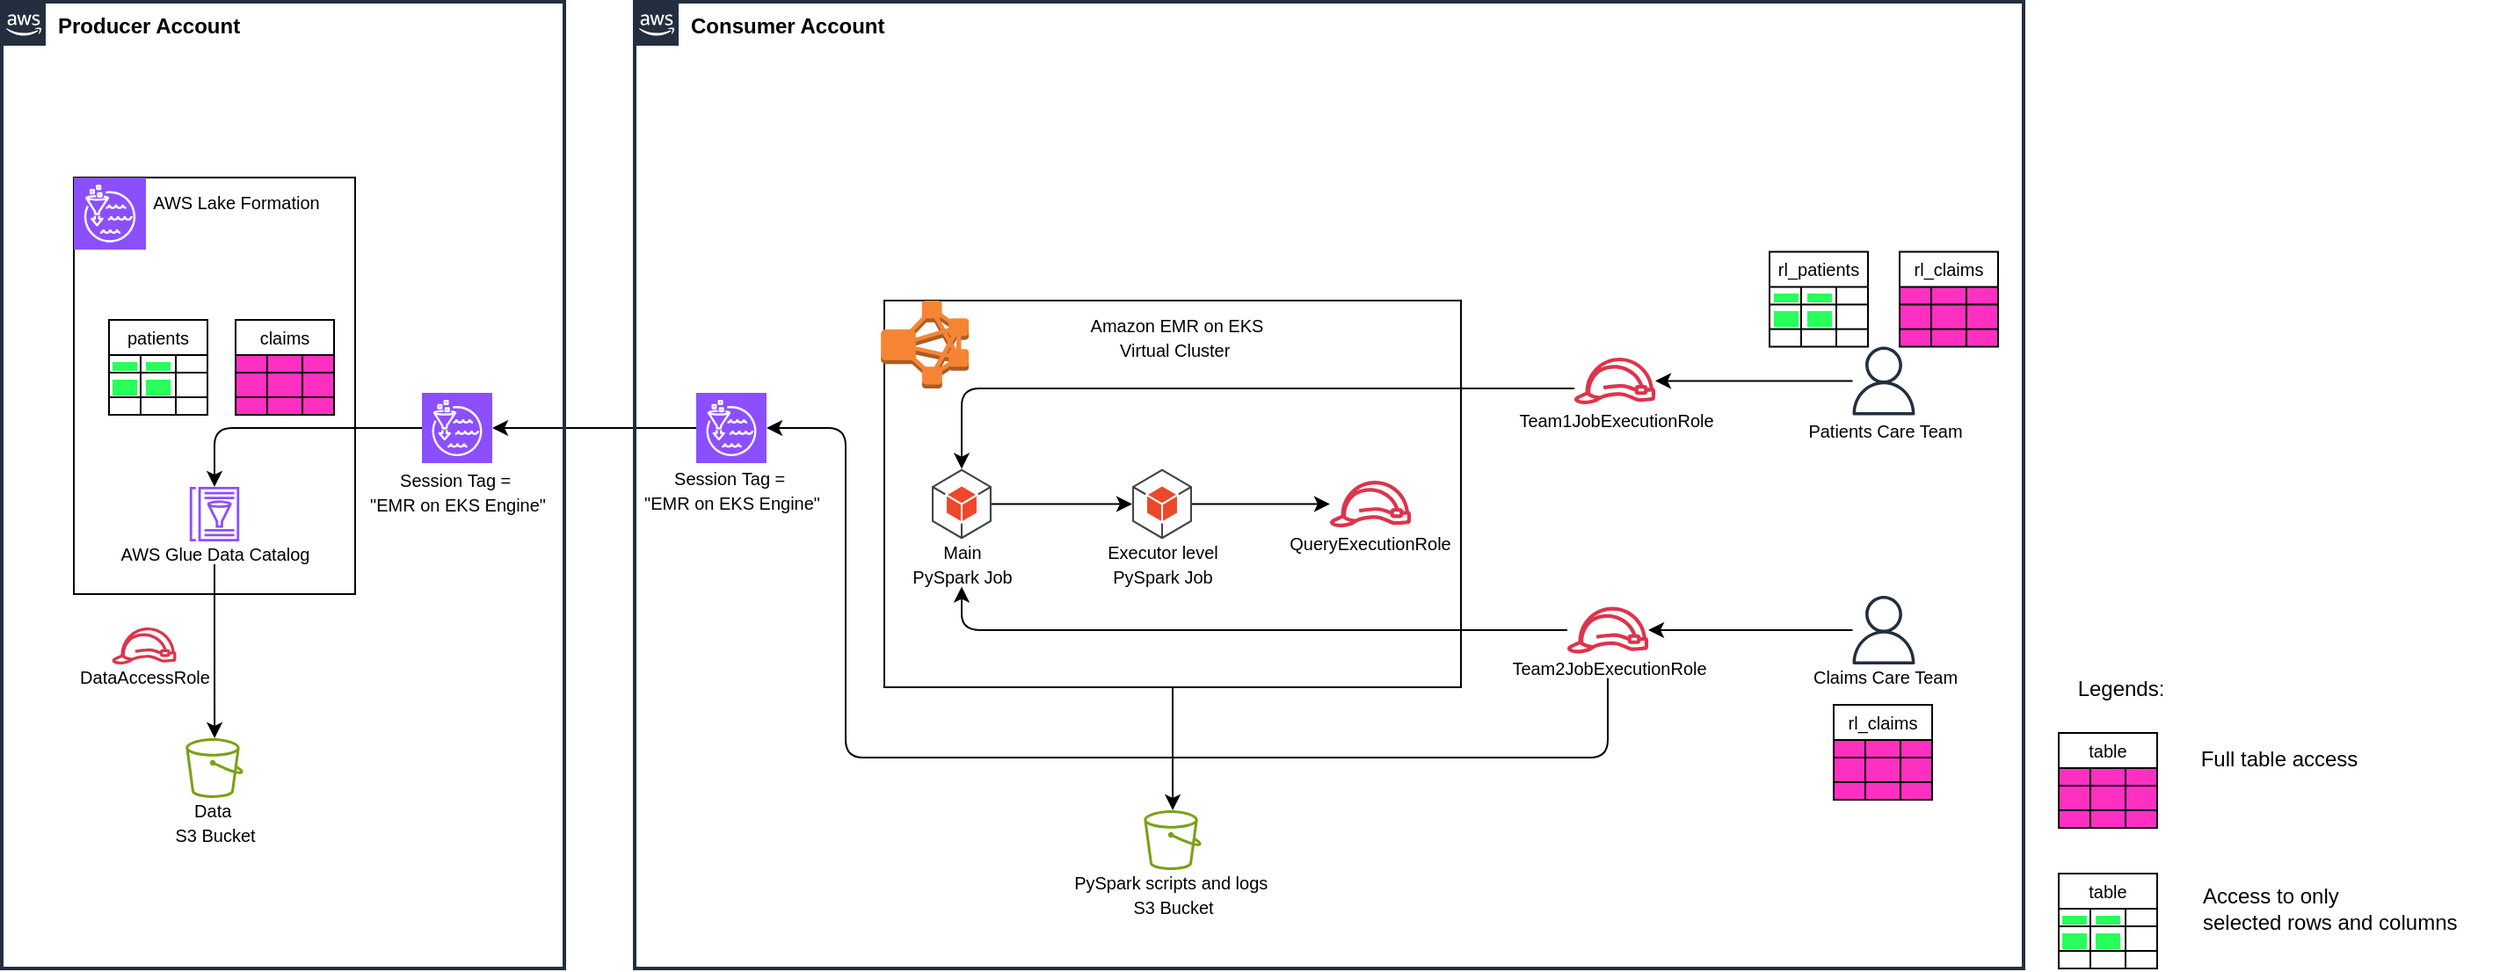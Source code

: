 <mxfile version="26.0.9">
  <diagram name="architecture_v2" id="k9v7bPzcSv98gRmE8BC2">
    <mxGraphModel dx="891" dy="643" grid="1" gridSize="10" guides="1" tooltips="1" connect="1" arrows="1" fold="1" page="1" pageScale="1" pageWidth="850" pageHeight="1100" math="0" shadow="0">
      <root>
        <mxCell id="i6Ejg1zt2rhZ_gEHsdP_-0" />
        <mxCell id="i6Ejg1zt2rhZ_gEHsdP_-1" parent="i6Ejg1zt2rhZ_gEHsdP_-0" />
        <mxCell id="i6Ejg1zt2rhZ_gEHsdP_-2" value="" style="edgeStyle=orthogonalEdgeStyle;rounded=0;orthogonalLoop=1;jettySize=auto;html=1;entryX=1;entryY=0.5;entryDx=0;entryDy=0;entryPerimeter=0;" parent="i6Ejg1zt2rhZ_gEHsdP_-1" source="i6Ejg1zt2rhZ_gEHsdP_-47" target="i6Ejg1zt2rhZ_gEHsdP_-37" edge="1">
          <mxGeometry relative="1" as="geometry">
            <mxPoint x="325" y="234.5" as="targetPoint" />
          </mxGeometry>
        </mxCell>
        <mxCell id="i6Ejg1zt2rhZ_gEHsdP_-3" value="&lt;font style=&quot;color: rgb(0, 0, 0);&quot;&gt;&lt;b&gt;Producer Account&lt;/b&gt;&lt;/font&gt;" style="points=[[0,0],[0.25,0],[0.5,0],[0.75,0],[1,0],[1,0.25],[1,0.5],[1,0.75],[1,1],[0.75,1],[0.5,1],[0.25,1],[0,1],[0,0.75],[0,0.5],[0,0.25]];outlineConnect=0;gradientColor=none;html=1;whiteSpace=wrap;fontSize=12;fontStyle=0;container=1;pointerEvents=0;collapsible=0;recursiveResize=0;shape=mxgraph.aws4.group;grIcon=mxgraph.aws4.group_aws_cloud_alt;strokeColor=#232F3E;fillColor=none;verticalAlign=top;align=left;spacingLeft=30;fontColor=#232F3E;dashed=0;strokeWidth=2;" parent="i6Ejg1zt2rhZ_gEHsdP_-1" vertex="1">
          <mxGeometry x="10" y="10" width="320" height="550" as="geometry" />
        </mxCell>
        <mxCell id="i6Ejg1zt2rhZ_gEHsdP_-4" value="&lt;font style=&quot;font-size: 10px; color: rgb(0, 0, 0);&quot;&gt;&amp;nbsp; &amp;nbsp; &amp;nbsp; &amp;nbsp; &amp;nbsp;AWS Lake Formation&lt;/font&gt;" style="rounded=0;whiteSpace=wrap;html=1;verticalAlign=top;align=center;" parent="i6Ejg1zt2rhZ_gEHsdP_-3" vertex="1">
          <mxGeometry x="41" y="100" width="160" height="237" as="geometry" />
        </mxCell>
        <mxCell id="i6Ejg1zt2rhZ_gEHsdP_-5" value="&lt;font style=&quot;color: rgb(0, 0, 0); font-size: 10px;&quot;&gt;DataAccessRole&lt;/font&gt;" style="sketch=0;outlineConnect=0;fontColor=#232F3E;gradientColor=none;fillColor=#DD344C;strokeColor=none;dashed=0;verticalLabelPosition=bottom;verticalAlign=top;align=center;html=1;fontSize=12;fontStyle=0;aspect=fixed;pointerEvents=1;shape=mxgraph.aws4.role;spacing=-5;" parent="i6Ejg1zt2rhZ_gEHsdP_-3" vertex="1">
          <mxGeometry x="62.38" y="356" width="37.23" height="21" as="geometry" />
        </mxCell>
        <mxCell id="i6Ejg1zt2rhZ_gEHsdP_-6" value="&lt;font style=&quot;font-size: 10px; color: rgb(0, 0, 0);&quot;&gt;Data&amp;nbsp;&lt;/font&gt;&lt;div&gt;&lt;font style=&quot;font-size: 10px; color: rgb(0, 0, 0);&quot;&gt;S3 Bucket&lt;/font&gt;&lt;/div&gt;" style="sketch=0;outlineConnect=0;fontColor=#232F3E;gradientColor=none;fillColor=#7AA116;strokeColor=none;dashed=0;verticalLabelPosition=bottom;verticalAlign=top;align=center;html=1;fontSize=12;fontStyle=0;aspect=fixed;pointerEvents=1;shape=mxgraph.aws4.bucket;spacing=-5;" parent="i6Ejg1zt2rhZ_gEHsdP_-3" vertex="1">
          <mxGeometry x="104.65" y="419" width="32.69" height="34" as="geometry" />
        </mxCell>
        <mxCell id="i6Ejg1zt2rhZ_gEHsdP_-7" value="claims" style="shape=table;startSize=20;container=1;collapsible=0;childLayout=tableLayout;strokeColor=default;fontSize=10;labelBackgroundColor=none;textShadow=0;swimlaneFillColor=#FF30C1;" parent="i6Ejg1zt2rhZ_gEHsdP_-3" vertex="1">
          <mxGeometry x="133" y="181" width="56" height="54" as="geometry" />
        </mxCell>
        <mxCell id="i6Ejg1zt2rhZ_gEHsdP_-8" value="" style="shape=tableRow;horizontal=0;startSize=0;swimlaneHead=0;swimlaneBody=0;strokeColor=inherit;top=0;left=0;bottom=0;right=0;collapsible=0;dropTarget=0;fillColor=none;points=[[0,0.5],[1,0.5]];portConstraint=eastwest;fontSize=16;labelBackgroundColor=none;textShadow=0;swimlaneFillColor=#FF30C1;" parent="i6Ejg1zt2rhZ_gEHsdP_-7" vertex="1">
          <mxGeometry y="20" width="56" height="10" as="geometry" />
        </mxCell>
        <mxCell id="i6Ejg1zt2rhZ_gEHsdP_-9" value="" style="shape=partialRectangle;html=1;whiteSpace=wrap;connectable=0;strokeColor=inherit;overflow=hidden;fillColor=none;top=0;left=0;bottom=0;right=0;pointerEvents=1;fontSize=16;labelBackgroundColor=none;textShadow=0;swimlaneFillColor=#FF30C1;" parent="i6Ejg1zt2rhZ_gEHsdP_-8" vertex="1">
          <mxGeometry width="18" height="10" as="geometry">
            <mxRectangle width="18" height="10" as="alternateBounds" />
          </mxGeometry>
        </mxCell>
        <mxCell id="i6Ejg1zt2rhZ_gEHsdP_-10" value="" style="shape=partialRectangle;html=1;whiteSpace=wrap;connectable=0;strokeColor=inherit;overflow=hidden;fillColor=none;top=0;left=0;bottom=0;right=0;pointerEvents=1;fontSize=16;labelBackgroundColor=none;textShadow=0;swimlaneFillColor=#FF30C1;" parent="i6Ejg1zt2rhZ_gEHsdP_-8" vertex="1">
          <mxGeometry x="18" width="20" height="10" as="geometry">
            <mxRectangle width="20" height="10" as="alternateBounds" />
          </mxGeometry>
        </mxCell>
        <mxCell id="i6Ejg1zt2rhZ_gEHsdP_-11" value="" style="shape=partialRectangle;html=1;whiteSpace=wrap;connectable=0;strokeColor=inherit;overflow=hidden;fillColor=none;top=0;left=0;bottom=0;right=0;pointerEvents=1;fontSize=16;labelBackgroundColor=none;textShadow=0;swimlaneFillColor=#FF30C1;" parent="i6Ejg1zt2rhZ_gEHsdP_-8" vertex="1">
          <mxGeometry x="38" width="18" height="10" as="geometry">
            <mxRectangle width="18" height="10" as="alternateBounds" />
          </mxGeometry>
        </mxCell>
        <mxCell id="i6Ejg1zt2rhZ_gEHsdP_-12" value="" style="shape=tableRow;horizontal=0;startSize=0;swimlaneHead=0;swimlaneBody=0;strokeColor=inherit;top=0;left=0;bottom=0;right=0;collapsible=0;dropTarget=0;fillColor=none;points=[[0,0.5],[1,0.5]];portConstraint=eastwest;fontSize=16;labelBackgroundColor=none;textShadow=0;swimlaneFillColor=#FF30C1;" parent="i6Ejg1zt2rhZ_gEHsdP_-7" vertex="1">
          <mxGeometry y="30" width="56" height="14" as="geometry" />
        </mxCell>
        <mxCell id="i6Ejg1zt2rhZ_gEHsdP_-13" value="" style="shape=partialRectangle;html=1;whiteSpace=wrap;connectable=0;strokeColor=inherit;overflow=hidden;fillColor=none;top=0;left=0;bottom=0;right=0;pointerEvents=1;fontSize=16;labelBackgroundColor=none;textShadow=0;swimlaneFillColor=#FF30C1;" parent="i6Ejg1zt2rhZ_gEHsdP_-12" vertex="1">
          <mxGeometry width="18" height="14" as="geometry">
            <mxRectangle width="18" height="14" as="alternateBounds" />
          </mxGeometry>
        </mxCell>
        <mxCell id="i6Ejg1zt2rhZ_gEHsdP_-14" value="" style="shape=partialRectangle;html=1;whiteSpace=wrap;connectable=0;strokeColor=inherit;overflow=hidden;fillColor=none;top=0;left=0;bottom=0;right=0;pointerEvents=1;fontSize=16;labelBackgroundColor=none;textShadow=0;swimlaneFillColor=#FF30C1;" parent="i6Ejg1zt2rhZ_gEHsdP_-12" vertex="1">
          <mxGeometry x="18" width="20" height="14" as="geometry">
            <mxRectangle width="20" height="14" as="alternateBounds" />
          </mxGeometry>
        </mxCell>
        <mxCell id="i6Ejg1zt2rhZ_gEHsdP_-15" value="" style="shape=partialRectangle;html=1;whiteSpace=wrap;connectable=0;strokeColor=inherit;overflow=hidden;fillColor=none;top=0;left=0;bottom=0;right=0;pointerEvents=1;fontSize=16;labelBackgroundColor=none;textShadow=0;swimlaneFillColor=#FF30C1;" parent="i6Ejg1zt2rhZ_gEHsdP_-12" vertex="1">
          <mxGeometry x="38" width="18" height="14" as="geometry">
            <mxRectangle width="18" height="14" as="alternateBounds" />
          </mxGeometry>
        </mxCell>
        <mxCell id="i6Ejg1zt2rhZ_gEHsdP_-16" value="" style="shape=tableRow;horizontal=0;startSize=0;swimlaneHead=0;swimlaneBody=0;strokeColor=inherit;top=0;left=0;bottom=0;right=0;collapsible=0;dropTarget=0;fillColor=none;points=[[0,0.5],[1,0.5]];portConstraint=eastwest;fontSize=16;labelBackgroundColor=none;textShadow=0;swimlaneFillColor=#FF30C1;" parent="i6Ejg1zt2rhZ_gEHsdP_-7" vertex="1">
          <mxGeometry y="44" width="56" height="10" as="geometry" />
        </mxCell>
        <mxCell id="i6Ejg1zt2rhZ_gEHsdP_-17" value="" style="shape=partialRectangle;html=1;whiteSpace=wrap;connectable=0;strokeColor=inherit;overflow=hidden;fillColor=none;top=0;left=0;bottom=0;right=0;pointerEvents=1;fontSize=16;labelBackgroundColor=none;textShadow=0;swimlaneFillColor=#FF30C1;" parent="i6Ejg1zt2rhZ_gEHsdP_-16" vertex="1">
          <mxGeometry width="18" height="10" as="geometry">
            <mxRectangle width="18" height="10" as="alternateBounds" />
          </mxGeometry>
        </mxCell>
        <mxCell id="i6Ejg1zt2rhZ_gEHsdP_-18" value="" style="shape=partialRectangle;html=1;whiteSpace=wrap;connectable=0;strokeColor=inherit;overflow=hidden;fillColor=none;top=0;left=0;bottom=0;right=0;pointerEvents=1;fontSize=16;labelBackgroundColor=none;textShadow=0;swimlaneFillColor=#FF30C1;" parent="i6Ejg1zt2rhZ_gEHsdP_-16" vertex="1">
          <mxGeometry x="18" width="20" height="10" as="geometry">
            <mxRectangle width="20" height="10" as="alternateBounds" />
          </mxGeometry>
        </mxCell>
        <mxCell id="i6Ejg1zt2rhZ_gEHsdP_-19" value="" style="shape=partialRectangle;html=1;whiteSpace=wrap;connectable=0;strokeColor=inherit;overflow=hidden;fillColor=none;top=0;left=0;bottom=0;right=0;pointerEvents=1;fontSize=16;labelBackgroundColor=none;textShadow=0;swimlaneFillColor=#FF30C1;" parent="i6Ejg1zt2rhZ_gEHsdP_-16" vertex="1">
          <mxGeometry x="38" width="18" height="10" as="geometry">
            <mxRectangle width="18" height="10" as="alternateBounds" />
          </mxGeometry>
        </mxCell>
        <mxCell id="i6Ejg1zt2rhZ_gEHsdP_-21" value="" style="edgeStyle=orthogonalEdgeStyle;rounded=0;orthogonalLoop=1;jettySize=auto;html=1;endSize=6;targetPerimeterSpacing=0;sourcePerimeterSpacing=13;" parent="i6Ejg1zt2rhZ_gEHsdP_-3" source="i6Ejg1zt2rhZ_gEHsdP_-22" target="i6Ejg1zt2rhZ_gEHsdP_-6" edge="1">
          <mxGeometry relative="1" as="geometry" />
        </mxCell>
        <mxCell id="i6Ejg1zt2rhZ_gEHsdP_-20" value="" style="sketch=0;points=[[0,0,0],[0.25,0,0],[0.5,0,0],[0.75,0,0],[1,0,0],[0,1,0],[0.25,1,0],[0.5,1,0],[0.75,1,0],[1,1,0],[0,0.25,0],[0,0.5,0],[0,0.75,0],[1,0.25,0],[1,0.5,0],[1,0.75,0]];outlineConnect=0;fontColor=#232F3E;fillColor=#8C4FFF;strokeColor=#ffffff;dashed=0;verticalLabelPosition=bottom;verticalAlign=top;align=center;html=1;fontSize=12;fontStyle=0;aspect=fixed;shape=mxgraph.aws4.resourceIcon;resIcon=mxgraph.aws4.lake_formation;" parent="i6Ejg1zt2rhZ_gEHsdP_-3" vertex="1">
          <mxGeometry x="41" y="100" width="41" height="41" as="geometry" />
        </mxCell>
        <mxCell id="i6Ejg1zt2rhZ_gEHsdP_-22" value="&lt;font style=&quot;font-size: 10px; color: rgb(0, 0, 0);&quot;&gt;AWS Glue Data Catalog&lt;/font&gt;" style="sketch=0;outlineConnect=0;fontColor=#232F3E;gradientColor=none;fillColor=#8C4FFF;strokeColor=none;dashed=0;verticalLabelPosition=bottom;verticalAlign=top;align=center;html=1;fontSize=12;fontStyle=0;aspect=fixed;pointerEvents=1;shape=mxgraph.aws4.glue_data_catalog;spacing=-5;" parent="i6Ejg1zt2rhZ_gEHsdP_-3" vertex="1">
          <mxGeometry x="106.69" y="276" width="28.62" height="31" as="geometry" />
        </mxCell>
        <mxCell id="i6Ejg1zt2rhZ_gEHsdP_-23" value="patients" style="shape=table;startSize=20;container=1;collapsible=0;childLayout=tableLayout;strokeColor=default;fontSize=10;gradientColor=none;swimlaneFillColor=none;" parent="i6Ejg1zt2rhZ_gEHsdP_-3" vertex="1">
          <mxGeometry x="61" y="181" width="56" height="54" as="geometry" />
        </mxCell>
        <mxCell id="i6Ejg1zt2rhZ_gEHsdP_-24" value="" style="shape=tableRow;horizontal=0;startSize=0;swimlaneHead=0;swimlaneBody=0;strokeColor=inherit;top=0;left=0;bottom=0;right=0;collapsible=0;dropTarget=0;fillColor=none;points=[[0,0.5],[1,0.5]];portConstraint=eastwest;fontSize=16;" parent="i6Ejg1zt2rhZ_gEHsdP_-23" vertex="1">
          <mxGeometry y="20" width="56" height="10" as="geometry" />
        </mxCell>
        <mxCell id="i6Ejg1zt2rhZ_gEHsdP_-25" value="&lt;span style=&quot;background-color: rgb(40, 255, 90);&quot;&gt;&amp;nbsp; &amp;nbsp;&lt;/span&gt;" style="shape=partialRectangle;html=1;whiteSpace=wrap;connectable=0;strokeColor=inherit;overflow=hidden;fillColor=none;top=0;left=0;bottom=0;right=0;pointerEvents=1;fontSize=16;" parent="i6Ejg1zt2rhZ_gEHsdP_-24" vertex="1">
          <mxGeometry width="18" height="10" as="geometry">
            <mxRectangle width="18" height="10" as="alternateBounds" />
          </mxGeometry>
        </mxCell>
        <mxCell id="i6Ejg1zt2rhZ_gEHsdP_-26" value="&lt;meta charset=&quot;utf-8&quot;&gt;&lt;span style=&quot;color: rgb(0, 0, 0); font-family: Helvetica; font-size: 16px; font-style: normal; font-variant-ligatures: normal; font-variant-caps: normal; font-weight: 400; letter-spacing: normal; orphans: 2; text-align: center; text-indent: 0px; text-transform: none; widows: 2; word-spacing: 0px; -webkit-text-stroke-width: 0px; white-space: normal; background-color: rgb(40, 255, 90); text-decoration-thickness: initial; text-decoration-style: initial; text-decoration-color: initial; display: inline !important; float: none;&quot;&gt;&amp;nbsp; &amp;nbsp;&lt;/span&gt;" style="shape=partialRectangle;html=1;whiteSpace=wrap;connectable=0;strokeColor=inherit;overflow=hidden;fillColor=none;top=0;left=0;bottom=0;right=0;pointerEvents=1;fontSize=16;" parent="i6Ejg1zt2rhZ_gEHsdP_-24" vertex="1">
          <mxGeometry x="18" width="20" height="10" as="geometry">
            <mxRectangle width="20" height="10" as="alternateBounds" />
          </mxGeometry>
        </mxCell>
        <mxCell id="i6Ejg1zt2rhZ_gEHsdP_-27" value="" style="shape=partialRectangle;html=1;whiteSpace=wrap;connectable=0;strokeColor=inherit;overflow=hidden;fillColor=none;top=0;left=0;bottom=0;right=0;pointerEvents=1;fontSize=16;" parent="i6Ejg1zt2rhZ_gEHsdP_-24" vertex="1">
          <mxGeometry x="38" width="18" height="10" as="geometry">
            <mxRectangle width="18" height="10" as="alternateBounds" />
          </mxGeometry>
        </mxCell>
        <mxCell id="i6Ejg1zt2rhZ_gEHsdP_-28" value="" style="shape=tableRow;horizontal=0;startSize=0;swimlaneHead=0;swimlaneBody=0;strokeColor=inherit;top=0;left=0;bottom=0;right=0;collapsible=0;dropTarget=0;fillColor=none;points=[[0,0.5],[1,0.5]];portConstraint=eastwest;fontSize=16;" parent="i6Ejg1zt2rhZ_gEHsdP_-23" vertex="1">
          <mxGeometry y="30" width="56" height="14" as="geometry" />
        </mxCell>
        <mxCell id="i6Ejg1zt2rhZ_gEHsdP_-29" value="&lt;span style=&quot;background-color: rgb(40, 255, 90);&quot;&gt;&amp;nbsp; &amp;nbsp;&lt;/span&gt;" style="shape=partialRectangle;html=1;whiteSpace=wrap;connectable=0;strokeColor=inherit;overflow=hidden;fillColor=none;top=0;left=0;bottom=0;right=0;pointerEvents=1;fontSize=16;" parent="i6Ejg1zt2rhZ_gEHsdP_-28" vertex="1">
          <mxGeometry width="18" height="14" as="geometry">
            <mxRectangle width="18" height="14" as="alternateBounds" />
          </mxGeometry>
        </mxCell>
        <mxCell id="i6Ejg1zt2rhZ_gEHsdP_-30" value="&lt;meta charset=&quot;utf-8&quot;&gt;&lt;span style=&quot;color: rgb(0, 0, 0); font-family: Helvetica; font-size: 16px; font-style: normal; font-variant-ligatures: normal; font-variant-caps: normal; font-weight: 400; letter-spacing: normal; orphans: 2; text-align: center; text-indent: 0px; text-transform: none; widows: 2; word-spacing: 0px; -webkit-text-stroke-width: 0px; white-space: normal; background-color: rgb(40, 255, 90); text-decoration-thickness: initial; text-decoration-style: initial; text-decoration-color: initial; display: inline !important; float: none;&quot;&gt;&amp;nbsp; &amp;nbsp;&lt;/span&gt;" style="shape=partialRectangle;html=1;whiteSpace=wrap;connectable=0;strokeColor=inherit;overflow=hidden;fillColor=none;top=0;left=0;bottom=0;right=0;pointerEvents=1;fontSize=16;" parent="i6Ejg1zt2rhZ_gEHsdP_-28" vertex="1">
          <mxGeometry x="18" width="20" height="14" as="geometry">
            <mxRectangle width="20" height="14" as="alternateBounds" />
          </mxGeometry>
        </mxCell>
        <mxCell id="i6Ejg1zt2rhZ_gEHsdP_-31" value="" style="shape=partialRectangle;html=1;whiteSpace=wrap;connectable=0;strokeColor=inherit;overflow=hidden;fillColor=none;top=0;left=0;bottom=0;right=0;pointerEvents=1;fontSize=16;" parent="i6Ejg1zt2rhZ_gEHsdP_-28" vertex="1">
          <mxGeometry x="38" width="18" height="14" as="geometry">
            <mxRectangle width="18" height="14" as="alternateBounds" />
          </mxGeometry>
        </mxCell>
        <mxCell id="i6Ejg1zt2rhZ_gEHsdP_-32" value="" style="shape=tableRow;horizontal=0;startSize=0;swimlaneHead=0;swimlaneBody=0;strokeColor=inherit;top=0;left=0;bottom=0;right=0;collapsible=0;dropTarget=0;fillColor=none;points=[[0,0.5],[1,0.5]];portConstraint=eastwest;fontSize=16;" parent="i6Ejg1zt2rhZ_gEHsdP_-23" vertex="1">
          <mxGeometry y="44" width="56" height="10" as="geometry" />
        </mxCell>
        <mxCell id="i6Ejg1zt2rhZ_gEHsdP_-33" value="" style="shape=partialRectangle;html=1;whiteSpace=wrap;connectable=0;strokeColor=inherit;overflow=hidden;fillColor=none;top=0;left=0;bottom=0;right=0;pointerEvents=1;fontSize=16;" parent="i6Ejg1zt2rhZ_gEHsdP_-32" vertex="1">
          <mxGeometry width="18" height="10" as="geometry">
            <mxRectangle width="18" height="10" as="alternateBounds" />
          </mxGeometry>
        </mxCell>
        <mxCell id="i6Ejg1zt2rhZ_gEHsdP_-34" value="" style="shape=partialRectangle;html=1;whiteSpace=wrap;connectable=0;strokeColor=inherit;overflow=hidden;fillColor=none;top=0;left=0;bottom=0;right=0;pointerEvents=1;fontSize=16;" parent="i6Ejg1zt2rhZ_gEHsdP_-32" vertex="1">
          <mxGeometry x="18" width="20" height="10" as="geometry">
            <mxRectangle width="20" height="10" as="alternateBounds" />
          </mxGeometry>
        </mxCell>
        <mxCell id="i6Ejg1zt2rhZ_gEHsdP_-35" value="" style="shape=partialRectangle;html=1;whiteSpace=wrap;connectable=0;strokeColor=inherit;overflow=hidden;fillColor=none;top=0;left=0;bottom=0;right=0;pointerEvents=1;fontSize=16;" parent="i6Ejg1zt2rhZ_gEHsdP_-32" vertex="1">
          <mxGeometry x="38" width="18" height="10" as="geometry">
            <mxRectangle width="18" height="10" as="alternateBounds" />
          </mxGeometry>
        </mxCell>
        <mxCell id="i6Ejg1zt2rhZ_gEHsdP_-36" value="" style="edgeStyle=orthogonalEdgeStyle;rounded=1;orthogonalLoop=1;jettySize=auto;html=1;curved=0;" parent="i6Ejg1zt2rhZ_gEHsdP_-3" source="i6Ejg1zt2rhZ_gEHsdP_-37" target="i6Ejg1zt2rhZ_gEHsdP_-22" edge="1">
          <mxGeometry relative="1" as="geometry" />
        </mxCell>
        <mxCell id="i6Ejg1zt2rhZ_gEHsdP_-37" value="&lt;font style=&quot;font-size: 10px;&quot;&gt;Session&amp;nbsp;&lt;span style=&quot;background-color: transparent;&quot;&gt;Tag =&amp;nbsp;&lt;/span&gt;&lt;/font&gt;&lt;div&gt;&lt;span style=&quot;background-color: transparent;&quot;&gt;&lt;font style=&quot;font-size: 10px;&quot;&gt;&quot;EMR on EKS Engine&quot;&lt;/font&gt;&lt;/span&gt;&lt;/div&gt;" style="sketch=0;points=[[0,0,0],[0.25,0,0],[0.5,0,0],[0.75,0,0],[1,0,0],[0,1,0],[0.25,1,0],[0.5,1,0],[0.75,1,0],[1,1,0],[0,0.25,0],[0,0.5,0],[0,0.75,0],[1,0.25,0],[1,0.5,0],[1,0.75,0]];outlineConnect=0;fontColor=#000000;fillColor=#8C4FFF;strokeColor=#ffffff;dashed=0;verticalLabelPosition=bottom;verticalAlign=top;align=center;html=1;fontSize=12;fontStyle=0;aspect=fixed;shape=mxgraph.aws4.resourceIcon;resIcon=mxgraph.aws4.lake_formation;spacing=-3;" parent="i6Ejg1zt2rhZ_gEHsdP_-3" vertex="1">
          <mxGeometry x="239" y="222.5" width="40" height="40" as="geometry" />
        </mxCell>
        <mxCell id="i6Ejg1zt2rhZ_gEHsdP_-38" value="&lt;font style=&quot;color: rgb(0, 0, 0);&quot;&gt;&lt;b&gt;Consumer Account&lt;/b&gt;&lt;/font&gt;" style="points=[[0,0],[0.25,0],[0.5,0],[0.75,0],[1,0],[1,0.25],[1,0.5],[1,0.75],[1,1],[0.75,1],[0.5,1],[0.25,1],[0,1],[0,0.75],[0,0.5],[0,0.25]];outlineConnect=0;gradientColor=none;html=1;whiteSpace=wrap;fontSize=12;fontStyle=0;container=1;pointerEvents=0;collapsible=0;recursiveResize=0;shape=mxgraph.aws4.group;grIcon=mxgraph.aws4.group_aws_cloud_alt;strokeColor=#232F3E;fillColor=none;verticalAlign=top;align=left;spacingLeft=30;fontColor=#232F3E;dashed=0;strokeWidth=2;" parent="i6Ejg1zt2rhZ_gEHsdP_-1" vertex="1">
          <mxGeometry x="370" y="10" width="790" height="550" as="geometry" />
        </mxCell>
        <mxCell id="9ZZgxEzSlZ0BmAmFoKtT-1" style="edgeStyle=orthogonalEdgeStyle;rounded=0;orthogonalLoop=1;jettySize=auto;html=1;" parent="i6Ejg1zt2rhZ_gEHsdP_-38" source="i6Ejg1zt2rhZ_gEHsdP_-39" target="i6Ejg1zt2rhZ_gEHsdP_-48" edge="1">
          <mxGeometry relative="1" as="geometry" />
        </mxCell>
        <mxCell id="i6Ejg1zt2rhZ_gEHsdP_-39" value="&lt;font style=&quot;font-size: 10px; color: rgb(0, 0, 0);&quot;&gt;&amp;nbsp; Amazon EMR on EKS&lt;/font&gt;&lt;div&gt;&lt;font style=&quot;font-size: 10px; color: rgb(0, 0, 0);&quot;&gt;&amp;nbsp;Virtual Cluster&lt;/font&gt;&lt;/div&gt;" style="rounded=0;whiteSpace=wrap;html=1;verticalAlign=top;align=center;" parent="i6Ejg1zt2rhZ_gEHsdP_-38" vertex="1">
          <mxGeometry x="142" y="170" width="328" height="220" as="geometry" />
        </mxCell>
        <mxCell id="i6Ejg1zt2rhZ_gEHsdP_-40" value="" style="outlineConnect=0;dashed=0;verticalLabelPosition=bottom;verticalAlign=top;align=center;html=1;shape=mxgraph.aws3.emr_cluster;fillColor=#F58534;gradientColor=none;" parent="i6Ejg1zt2rhZ_gEHsdP_-38" vertex="1">
          <mxGeometry x="140.05" y="170" width="50" height="50" as="geometry" />
        </mxCell>
        <mxCell id="i6Ejg1zt2rhZ_gEHsdP_-41" value="" style="edgeStyle=orthogonalEdgeStyle;rounded=1;orthogonalLoop=1;jettySize=auto;html=1;entryX=1;entryY=0.5;entryDx=0;entryDy=0;entryPerimeter=0;curved=0;sourcePerimeterSpacing=14;" parent="i6Ejg1zt2rhZ_gEHsdP_-38" source="i6Ejg1zt2rhZ_gEHsdP_-42" target="i6Ejg1zt2rhZ_gEHsdP_-47" edge="1">
          <mxGeometry relative="1" as="geometry">
            <mxPoint x="135.536" y="414" as="targetPoint" />
            <Array as="points">
              <mxPoint x="120" y="430" />
              <mxPoint x="120" y="243" />
            </Array>
          </mxGeometry>
        </mxCell>
        <mxCell id="i6Ejg1zt2rhZ_gEHsdP_-42" value="&lt;font style=&quot;font-size: 10px; color: rgb(0, 0, 0);&quot;&gt;Team2JobExecutionRole&lt;/font&gt;" style="sketch=0;outlineConnect=0;fontColor=#232F3E;gradientColor=none;fillColor=#DD344C;strokeColor=none;dashed=0;verticalLabelPosition=bottom;verticalAlign=top;align=center;html=1;fontSize=12;fontStyle=0;aspect=fixed;pointerEvents=1;shape=mxgraph.aws4.role;spacing=-4;" parent="i6Ejg1zt2rhZ_gEHsdP_-38" vertex="1">
          <mxGeometry x="530" y="344.24" width="47" height="26.51" as="geometry" />
        </mxCell>
        <mxCell id="riaPQFM_XZmFSoyLdImj-1" value="" style="edgeStyle=orthogonalEdgeStyle;rounded=0;orthogonalLoop=1;jettySize=auto;html=1;" edge="1" parent="i6Ejg1zt2rhZ_gEHsdP_-38" source="i6Ejg1zt2rhZ_gEHsdP_-43" target="riaPQFM_XZmFSoyLdImj-0">
          <mxGeometry relative="1" as="geometry" />
        </mxCell>
        <mxCell id="i6Ejg1zt2rhZ_gEHsdP_-43" value="&lt;div&gt;&lt;font style=&quot;color: rgb(0, 0, 0); font-size: 10px;&quot;&gt;Main&lt;/font&gt;&lt;/div&gt;&lt;font style=&quot;color: rgb(0, 0, 0); font-size: 10px;&quot;&gt;PySpark Job&lt;/font&gt;" style="outlineConnect=0;dashed=0;verticalLabelPosition=bottom;verticalAlign=top;align=center;html=1;shape=mxgraph.aws3.android;fillColor=#EE472A;gradientColor=none;fontSize=12;horizontal=1;labelPosition=center;spacing=-5;" parent="i6Ejg1zt2rhZ_gEHsdP_-38" vertex="1">
          <mxGeometry x="169" y="265.77" width="34" height="40" as="geometry" />
        </mxCell>
        <mxCell id="i6Ejg1zt2rhZ_gEHsdP_-44" value="&lt;font style=&quot;font-size: 10px; color: rgb(0, 0, 0);&quot;&gt;QueryExecutionRole&lt;/font&gt;" style="sketch=0;outlineConnect=0;fontColor=#232F3E;gradientColor=none;fillColor=#DD344C;strokeColor=none;dashed=0;verticalLabelPosition=bottom;verticalAlign=top;align=center;html=1;fontSize=12;fontStyle=0;aspect=fixed;pointerEvents=1;shape=mxgraph.aws4.role;spacing=-3;" parent="i6Ejg1zt2rhZ_gEHsdP_-38" vertex="1">
          <mxGeometry x="395" y="272.51" width="46.96" height="26.51" as="geometry" />
        </mxCell>
        <mxCell id="i6Ejg1zt2rhZ_gEHsdP_-45" value="" style="edgeStyle=orthogonalEdgeStyle;rounded=1;orthogonalLoop=1;jettySize=auto;html=1;curved=0;endSize=6;targetPerimeterSpacing=27;" parent="i6Ejg1zt2rhZ_gEHsdP_-38" source="i6Ejg1zt2rhZ_gEHsdP_-42" target="i6Ejg1zt2rhZ_gEHsdP_-43" edge="1">
          <mxGeometry relative="1" as="geometry" />
        </mxCell>
        <mxCell id="i6Ejg1zt2rhZ_gEHsdP_-46" value="" style="edgeStyle=orthogonalEdgeStyle;rounded=0;orthogonalLoop=1;jettySize=auto;html=1;exitX=1;exitY=0.5;exitDx=0;exitDy=0;exitPerimeter=0;" parent="i6Ejg1zt2rhZ_gEHsdP_-38" source="riaPQFM_XZmFSoyLdImj-0" target="i6Ejg1zt2rhZ_gEHsdP_-44" edge="1">
          <mxGeometry relative="1" as="geometry">
            <mxPoint x="399.535" y="321.23" as="targetPoint" />
            <mxPoint x="300" y="251.03" as="sourcePoint" />
          </mxGeometry>
        </mxCell>
        <mxCell id="i6Ejg1zt2rhZ_gEHsdP_-47" value="&lt;font style=&quot;font-size: 10px; color: rgb(0, 0, 0);&quot;&gt;Session&amp;nbsp;&lt;span style=&quot;background-color: transparent;&quot;&gt;Tag =&amp;nbsp;&lt;/span&gt;&lt;/font&gt;&lt;div&gt;&lt;span style=&quot;background-color: transparent;&quot;&gt;&lt;font style=&quot;font-size: 10px; color: rgb(0, 0, 0);&quot;&gt;&quot;EMR on EKS Engine&quot;&lt;/font&gt;&lt;/span&gt;&lt;/div&gt;" style="sketch=0;points=[[0,0,0],[0.25,0,0],[0.5,0,0],[0.75,0,0],[1,0,0],[0,1,0],[0.25,1,0],[0.5,1,0],[0.75,1,0],[1,1,0],[0,0.25,0],[0,0.5,0],[0,0.75,0],[1,0.25,0],[1,0.5,0],[1,0.75,0]];outlineConnect=0;fontColor=#232F3E;fillColor=#8C4FFF;strokeColor=#ffffff;dashed=0;verticalLabelPosition=bottom;verticalAlign=top;align=center;html=1;fontSize=12;fontStyle=0;aspect=fixed;shape=mxgraph.aws4.resourceIcon;resIcon=mxgraph.aws4.lake_formation;spacing=-4;" parent="i6Ejg1zt2rhZ_gEHsdP_-38" vertex="1">
          <mxGeometry x="35" y="222.5" width="40" height="40" as="geometry" />
        </mxCell>
        <mxCell id="i6Ejg1zt2rhZ_gEHsdP_-48" value="&lt;font style=&quot;font-size: 10px; color: rgb(0, 0, 0);&quot;&gt;PySpark scripts and logs&amp;nbsp;&lt;/font&gt;&lt;div&gt;&lt;font style=&quot;font-size: 10px; color: rgb(0, 0, 0);&quot;&gt;S3 Bucket&lt;/font&gt;&lt;/div&gt;" style="sketch=0;outlineConnect=0;fontColor=#232F3E;gradientColor=none;fillColor=#7AA116;strokeColor=none;dashed=0;verticalLabelPosition=bottom;verticalAlign=top;align=center;html=1;fontSize=12;fontStyle=0;aspect=fixed;pointerEvents=1;shape=mxgraph.aws4.bucket;spacing=-5;" parent="i6Ejg1zt2rhZ_gEHsdP_-38" vertex="1">
          <mxGeometry x="289.65" y="460" width="32.69" height="34" as="geometry" />
        </mxCell>
        <mxCell id="i6Ejg1zt2rhZ_gEHsdP_-50" value="" style="edgeStyle=orthogonalEdgeStyle;rounded=0;orthogonalLoop=1;jettySize=auto;html=1;" parent="i6Ejg1zt2rhZ_gEHsdP_-38" source="i6Ejg1zt2rhZ_gEHsdP_-51" target="i6Ejg1zt2rhZ_gEHsdP_-55" edge="1">
          <mxGeometry relative="1" as="geometry">
            <mxPoint x="355.227" y="-6.26" as="targetPoint" />
          </mxGeometry>
        </mxCell>
        <mxCell id="i6Ejg1zt2rhZ_gEHsdP_-51" value="&lt;font style=&quot;font-size: 10px; color: rgb(0, 0, 0);&quot;&gt;Patients Care Team&lt;/font&gt;" style="sketch=0;outlineConnect=0;fontColor=#232F3E;gradientColor=none;fillColor=#232F3D;strokeColor=none;dashed=0;verticalLabelPosition=bottom;verticalAlign=top;align=center;html=1;fontSize=12;fontStyle=0;aspect=fixed;pointerEvents=1;shape=mxgraph.aws4.user;spacing=-3;" parent="i6Ejg1zt2rhZ_gEHsdP_-38" vertex="1">
          <mxGeometry x="691" y="196.23" width="39" height="39" as="geometry" />
        </mxCell>
        <mxCell id="i6Ejg1zt2rhZ_gEHsdP_-52" value="" style="edgeStyle=orthogonalEdgeStyle;rounded=0;orthogonalLoop=1;jettySize=auto;html=1;" parent="i6Ejg1zt2rhZ_gEHsdP_-38" source="i6Ejg1zt2rhZ_gEHsdP_-53" target="i6Ejg1zt2rhZ_gEHsdP_-42" edge="1">
          <mxGeometry relative="1" as="geometry" />
        </mxCell>
        <mxCell id="i6Ejg1zt2rhZ_gEHsdP_-53" value="&lt;span style=&quot;font-size: 10px;&quot;&gt;&lt;font style=&quot;color: rgb(0, 0, 0);&quot;&gt;Claims Care Team&lt;/font&gt;&lt;/span&gt;" style="sketch=0;outlineConnect=0;fontColor=#232F3E;gradientColor=none;fillColor=#232F3D;strokeColor=none;dashed=0;verticalLabelPosition=bottom;verticalAlign=top;align=center;html=1;fontSize=12;fontStyle=0;aspect=fixed;pointerEvents=1;shape=mxgraph.aws4.user;spacing=-5;" parent="i6Ejg1zt2rhZ_gEHsdP_-38" vertex="1">
          <mxGeometry x="691" y="338" width="39" height="39" as="geometry" />
        </mxCell>
        <mxCell id="i6Ejg1zt2rhZ_gEHsdP_-54" value="" style="edgeStyle=orthogonalEdgeStyle;rounded=1;orthogonalLoop=1;jettySize=auto;html=1;entryX=0.5;entryY=0;entryDx=0;entryDy=0;entryPerimeter=0;curved=0;" parent="i6Ejg1zt2rhZ_gEHsdP_-38" source="i6Ejg1zt2rhZ_gEHsdP_-55" target="i6Ejg1zt2rhZ_gEHsdP_-43" edge="1">
          <mxGeometry relative="1" as="geometry">
            <Array as="points">
              <mxPoint x="186" y="220" />
            </Array>
          </mxGeometry>
        </mxCell>
        <mxCell id="i6Ejg1zt2rhZ_gEHsdP_-55" value="&lt;font style=&quot;font-size: 10px; color: rgb(0, 0, 0);&quot;&gt;Team1JobExecutionRole&lt;/font&gt;" style="sketch=0;outlineConnect=0;fontColor=#232F3E;gradientColor=none;fillColor=#DD344C;strokeColor=none;dashed=0;verticalLabelPosition=bottom;verticalAlign=top;align=center;html=1;fontSize=12;fontStyle=0;aspect=fixed;pointerEvents=1;shape=mxgraph.aws4.role;spacing=-3;" parent="i6Ejg1zt2rhZ_gEHsdP_-38" vertex="1">
          <mxGeometry x="534" y="202.47" width="47" height="26.51" as="geometry" />
        </mxCell>
        <mxCell id="i6Ejg1zt2rhZ_gEHsdP_-58" value="rl_patients" style="shape=table;startSize=20;container=1;collapsible=0;childLayout=tableLayout;strokeColor=default;fontSize=10;gradientColor=none;swimlaneFillColor=none;" parent="i6Ejg1zt2rhZ_gEHsdP_-38" vertex="1">
          <mxGeometry x="645.5" y="142.23" width="56" height="54" as="geometry" />
        </mxCell>
        <mxCell id="i6Ejg1zt2rhZ_gEHsdP_-59" value="" style="shape=tableRow;horizontal=0;startSize=0;swimlaneHead=0;swimlaneBody=0;strokeColor=inherit;top=0;left=0;bottom=0;right=0;collapsible=0;dropTarget=0;fillColor=none;points=[[0,0.5],[1,0.5]];portConstraint=eastwest;fontSize=16;" parent="i6Ejg1zt2rhZ_gEHsdP_-58" vertex="1">
          <mxGeometry y="20" width="56" height="10" as="geometry" />
        </mxCell>
        <mxCell id="i6Ejg1zt2rhZ_gEHsdP_-60" value="&lt;span style=&quot;background-color: rgb(40, 255, 90);&quot;&gt;&amp;nbsp; &amp;nbsp;&lt;/span&gt;" style="shape=partialRectangle;html=1;whiteSpace=wrap;connectable=0;strokeColor=inherit;overflow=hidden;fillColor=none;top=0;left=0;bottom=0;right=0;pointerEvents=1;fontSize=16;" parent="i6Ejg1zt2rhZ_gEHsdP_-59" vertex="1">
          <mxGeometry width="18" height="10" as="geometry">
            <mxRectangle width="18" height="10" as="alternateBounds" />
          </mxGeometry>
        </mxCell>
        <mxCell id="i6Ejg1zt2rhZ_gEHsdP_-61" value="&lt;meta charset=&quot;utf-8&quot;&gt;&lt;span style=&quot;color: rgb(0, 0, 0); font-family: Helvetica; font-size: 16px; font-style: normal; font-variant-ligatures: normal; font-variant-caps: normal; font-weight: 400; letter-spacing: normal; orphans: 2; text-align: center; text-indent: 0px; text-transform: none; widows: 2; word-spacing: 0px; -webkit-text-stroke-width: 0px; white-space: normal; background-color: rgb(40, 255, 90); text-decoration-thickness: initial; text-decoration-style: initial; text-decoration-color: initial; display: inline !important; float: none;&quot;&gt;&amp;nbsp; &amp;nbsp;&lt;/span&gt;" style="shape=partialRectangle;html=1;whiteSpace=wrap;connectable=0;strokeColor=inherit;overflow=hidden;fillColor=none;top=0;left=0;bottom=0;right=0;pointerEvents=1;fontSize=16;" parent="i6Ejg1zt2rhZ_gEHsdP_-59" vertex="1">
          <mxGeometry x="18" width="20" height="10" as="geometry">
            <mxRectangle width="20" height="10" as="alternateBounds" />
          </mxGeometry>
        </mxCell>
        <mxCell id="i6Ejg1zt2rhZ_gEHsdP_-62" value="" style="shape=partialRectangle;html=1;whiteSpace=wrap;connectable=0;strokeColor=inherit;overflow=hidden;fillColor=none;top=0;left=0;bottom=0;right=0;pointerEvents=1;fontSize=16;" parent="i6Ejg1zt2rhZ_gEHsdP_-59" vertex="1">
          <mxGeometry x="38" width="18" height="10" as="geometry">
            <mxRectangle width="18" height="10" as="alternateBounds" />
          </mxGeometry>
        </mxCell>
        <mxCell id="i6Ejg1zt2rhZ_gEHsdP_-63" value="" style="shape=tableRow;horizontal=0;startSize=0;swimlaneHead=0;swimlaneBody=0;strokeColor=inherit;top=0;left=0;bottom=0;right=0;collapsible=0;dropTarget=0;fillColor=none;points=[[0,0.5],[1,0.5]];portConstraint=eastwest;fontSize=16;" parent="i6Ejg1zt2rhZ_gEHsdP_-58" vertex="1">
          <mxGeometry y="30" width="56" height="14" as="geometry" />
        </mxCell>
        <mxCell id="i6Ejg1zt2rhZ_gEHsdP_-64" value="&lt;span style=&quot;background-color: rgb(40, 255, 90);&quot;&gt;&amp;nbsp; &amp;nbsp;&lt;/span&gt;" style="shape=partialRectangle;html=1;whiteSpace=wrap;connectable=0;strokeColor=inherit;overflow=hidden;fillColor=none;top=0;left=0;bottom=0;right=0;pointerEvents=1;fontSize=16;" parent="i6Ejg1zt2rhZ_gEHsdP_-63" vertex="1">
          <mxGeometry width="18" height="14" as="geometry">
            <mxRectangle width="18" height="14" as="alternateBounds" />
          </mxGeometry>
        </mxCell>
        <mxCell id="i6Ejg1zt2rhZ_gEHsdP_-65" value="&lt;meta charset=&quot;utf-8&quot;&gt;&lt;span style=&quot;color: rgb(0, 0, 0); font-family: Helvetica; font-size: 16px; font-style: normal; font-variant-ligatures: normal; font-variant-caps: normal; font-weight: 400; letter-spacing: normal; orphans: 2; text-align: center; text-indent: 0px; text-transform: none; widows: 2; word-spacing: 0px; -webkit-text-stroke-width: 0px; white-space: normal; background-color: rgb(40, 255, 90); text-decoration-thickness: initial; text-decoration-style: initial; text-decoration-color: initial; display: inline !important; float: none;&quot;&gt;&amp;nbsp; &amp;nbsp;&lt;/span&gt;" style="shape=partialRectangle;html=1;whiteSpace=wrap;connectable=0;strokeColor=inherit;overflow=hidden;fillColor=none;top=0;left=0;bottom=0;right=0;pointerEvents=1;fontSize=16;" parent="i6Ejg1zt2rhZ_gEHsdP_-63" vertex="1">
          <mxGeometry x="18" width="20" height="14" as="geometry">
            <mxRectangle width="20" height="14" as="alternateBounds" />
          </mxGeometry>
        </mxCell>
        <mxCell id="i6Ejg1zt2rhZ_gEHsdP_-66" value="" style="shape=partialRectangle;html=1;whiteSpace=wrap;connectable=0;strokeColor=inherit;overflow=hidden;fillColor=none;top=0;left=0;bottom=0;right=0;pointerEvents=1;fontSize=16;" parent="i6Ejg1zt2rhZ_gEHsdP_-63" vertex="1">
          <mxGeometry x="38" width="18" height="14" as="geometry">
            <mxRectangle width="18" height="14" as="alternateBounds" />
          </mxGeometry>
        </mxCell>
        <mxCell id="i6Ejg1zt2rhZ_gEHsdP_-67" value="" style="shape=tableRow;horizontal=0;startSize=0;swimlaneHead=0;swimlaneBody=0;strokeColor=inherit;top=0;left=0;bottom=0;right=0;collapsible=0;dropTarget=0;fillColor=none;points=[[0,0.5],[1,0.5]];portConstraint=eastwest;fontSize=16;" parent="i6Ejg1zt2rhZ_gEHsdP_-58" vertex="1">
          <mxGeometry y="44" width="56" height="10" as="geometry" />
        </mxCell>
        <mxCell id="i6Ejg1zt2rhZ_gEHsdP_-68" value="" style="shape=partialRectangle;html=1;whiteSpace=wrap;connectable=0;strokeColor=inherit;overflow=hidden;fillColor=none;top=0;left=0;bottom=0;right=0;pointerEvents=1;fontSize=16;" parent="i6Ejg1zt2rhZ_gEHsdP_-67" vertex="1">
          <mxGeometry width="18" height="10" as="geometry">
            <mxRectangle width="18" height="10" as="alternateBounds" />
          </mxGeometry>
        </mxCell>
        <mxCell id="i6Ejg1zt2rhZ_gEHsdP_-69" value="" style="shape=partialRectangle;html=1;whiteSpace=wrap;connectable=0;strokeColor=inherit;overflow=hidden;fillColor=none;top=0;left=0;bottom=0;right=0;pointerEvents=1;fontSize=16;" parent="i6Ejg1zt2rhZ_gEHsdP_-67" vertex="1">
          <mxGeometry x="18" width="20" height="10" as="geometry">
            <mxRectangle width="20" height="10" as="alternateBounds" />
          </mxGeometry>
        </mxCell>
        <mxCell id="i6Ejg1zt2rhZ_gEHsdP_-70" value="" style="shape=partialRectangle;html=1;whiteSpace=wrap;connectable=0;strokeColor=inherit;overflow=hidden;fillColor=none;top=0;left=0;bottom=0;right=0;pointerEvents=1;fontSize=16;" parent="i6Ejg1zt2rhZ_gEHsdP_-67" vertex="1">
          <mxGeometry x="38" width="18" height="10" as="geometry">
            <mxRectangle width="18" height="10" as="alternateBounds" />
          </mxGeometry>
        </mxCell>
        <mxCell id="i6Ejg1zt2rhZ_gEHsdP_-71" value="rl_claims" style="shape=table;startSize=20;container=1;collapsible=0;childLayout=tableLayout;strokeColor=default;fontSize=10;labelBackgroundColor=none;textShadow=0;swimlaneFillColor=#FF30C1;" parent="i6Ejg1zt2rhZ_gEHsdP_-38" vertex="1">
          <mxGeometry x="719.5" y="142.23" width="56" height="54" as="geometry" />
        </mxCell>
        <mxCell id="i6Ejg1zt2rhZ_gEHsdP_-72" value="" style="shape=tableRow;horizontal=0;startSize=0;swimlaneHead=0;swimlaneBody=0;strokeColor=inherit;top=0;left=0;bottom=0;right=0;collapsible=0;dropTarget=0;fillColor=none;points=[[0,0.5],[1,0.5]];portConstraint=eastwest;fontSize=16;labelBackgroundColor=none;textShadow=0;swimlaneFillColor=#FF30C1;" parent="i6Ejg1zt2rhZ_gEHsdP_-71" vertex="1">
          <mxGeometry y="20" width="56" height="10" as="geometry" />
        </mxCell>
        <mxCell id="i6Ejg1zt2rhZ_gEHsdP_-73" value="" style="shape=partialRectangle;html=1;whiteSpace=wrap;connectable=0;strokeColor=inherit;overflow=hidden;fillColor=none;top=0;left=0;bottom=0;right=0;pointerEvents=1;fontSize=16;labelBackgroundColor=none;textShadow=0;swimlaneFillColor=#FF30C1;" parent="i6Ejg1zt2rhZ_gEHsdP_-72" vertex="1">
          <mxGeometry width="18" height="10" as="geometry">
            <mxRectangle width="18" height="10" as="alternateBounds" />
          </mxGeometry>
        </mxCell>
        <mxCell id="i6Ejg1zt2rhZ_gEHsdP_-74" value="" style="shape=partialRectangle;html=1;whiteSpace=wrap;connectable=0;strokeColor=inherit;overflow=hidden;fillColor=none;top=0;left=0;bottom=0;right=0;pointerEvents=1;fontSize=16;labelBackgroundColor=none;textShadow=0;swimlaneFillColor=#FF30C1;" parent="i6Ejg1zt2rhZ_gEHsdP_-72" vertex="1">
          <mxGeometry x="18" width="20" height="10" as="geometry">
            <mxRectangle width="20" height="10" as="alternateBounds" />
          </mxGeometry>
        </mxCell>
        <mxCell id="i6Ejg1zt2rhZ_gEHsdP_-75" value="" style="shape=partialRectangle;html=1;whiteSpace=wrap;connectable=0;strokeColor=inherit;overflow=hidden;fillColor=none;top=0;left=0;bottom=0;right=0;pointerEvents=1;fontSize=16;labelBackgroundColor=none;textShadow=0;swimlaneFillColor=#FF30C1;" parent="i6Ejg1zt2rhZ_gEHsdP_-72" vertex="1">
          <mxGeometry x="38" width="18" height="10" as="geometry">
            <mxRectangle width="18" height="10" as="alternateBounds" />
          </mxGeometry>
        </mxCell>
        <mxCell id="i6Ejg1zt2rhZ_gEHsdP_-76" value="" style="shape=tableRow;horizontal=0;startSize=0;swimlaneHead=0;swimlaneBody=0;strokeColor=inherit;top=0;left=0;bottom=0;right=0;collapsible=0;dropTarget=0;fillColor=none;points=[[0,0.5],[1,0.5]];portConstraint=eastwest;fontSize=16;labelBackgroundColor=none;textShadow=0;swimlaneFillColor=#FF30C1;" parent="i6Ejg1zt2rhZ_gEHsdP_-71" vertex="1">
          <mxGeometry y="30" width="56" height="14" as="geometry" />
        </mxCell>
        <mxCell id="i6Ejg1zt2rhZ_gEHsdP_-77" value="" style="shape=partialRectangle;html=1;whiteSpace=wrap;connectable=0;strokeColor=inherit;overflow=hidden;fillColor=none;top=0;left=0;bottom=0;right=0;pointerEvents=1;fontSize=16;labelBackgroundColor=none;textShadow=0;swimlaneFillColor=#FF30C1;" parent="i6Ejg1zt2rhZ_gEHsdP_-76" vertex="1">
          <mxGeometry width="18" height="14" as="geometry">
            <mxRectangle width="18" height="14" as="alternateBounds" />
          </mxGeometry>
        </mxCell>
        <mxCell id="i6Ejg1zt2rhZ_gEHsdP_-78" value="" style="shape=partialRectangle;html=1;whiteSpace=wrap;connectable=0;strokeColor=inherit;overflow=hidden;fillColor=none;top=0;left=0;bottom=0;right=0;pointerEvents=1;fontSize=16;labelBackgroundColor=none;textShadow=0;swimlaneFillColor=#FF30C1;" parent="i6Ejg1zt2rhZ_gEHsdP_-76" vertex="1">
          <mxGeometry x="18" width="20" height="14" as="geometry">
            <mxRectangle width="20" height="14" as="alternateBounds" />
          </mxGeometry>
        </mxCell>
        <mxCell id="i6Ejg1zt2rhZ_gEHsdP_-79" value="" style="shape=partialRectangle;html=1;whiteSpace=wrap;connectable=0;strokeColor=inherit;overflow=hidden;fillColor=none;top=0;left=0;bottom=0;right=0;pointerEvents=1;fontSize=16;labelBackgroundColor=none;textShadow=0;swimlaneFillColor=#FF30C1;" parent="i6Ejg1zt2rhZ_gEHsdP_-76" vertex="1">
          <mxGeometry x="38" width="18" height="14" as="geometry">
            <mxRectangle width="18" height="14" as="alternateBounds" />
          </mxGeometry>
        </mxCell>
        <mxCell id="i6Ejg1zt2rhZ_gEHsdP_-80" value="" style="shape=tableRow;horizontal=0;startSize=0;swimlaneHead=0;swimlaneBody=0;strokeColor=inherit;top=0;left=0;bottom=0;right=0;collapsible=0;dropTarget=0;fillColor=none;points=[[0,0.5],[1,0.5]];portConstraint=eastwest;fontSize=16;labelBackgroundColor=none;textShadow=0;swimlaneFillColor=#FF30C1;" parent="i6Ejg1zt2rhZ_gEHsdP_-71" vertex="1">
          <mxGeometry y="44" width="56" height="10" as="geometry" />
        </mxCell>
        <mxCell id="i6Ejg1zt2rhZ_gEHsdP_-81" value="" style="shape=partialRectangle;html=1;whiteSpace=wrap;connectable=0;strokeColor=inherit;overflow=hidden;fillColor=none;top=0;left=0;bottom=0;right=0;pointerEvents=1;fontSize=16;labelBackgroundColor=none;textShadow=0;swimlaneFillColor=#FF30C1;" parent="i6Ejg1zt2rhZ_gEHsdP_-80" vertex="1">
          <mxGeometry width="18" height="10" as="geometry">
            <mxRectangle width="18" height="10" as="alternateBounds" />
          </mxGeometry>
        </mxCell>
        <mxCell id="i6Ejg1zt2rhZ_gEHsdP_-82" value="" style="shape=partialRectangle;html=1;whiteSpace=wrap;connectable=0;strokeColor=inherit;overflow=hidden;fillColor=none;top=0;left=0;bottom=0;right=0;pointerEvents=1;fontSize=16;labelBackgroundColor=none;textShadow=0;swimlaneFillColor=#FF30C1;" parent="i6Ejg1zt2rhZ_gEHsdP_-80" vertex="1">
          <mxGeometry x="18" width="20" height="10" as="geometry">
            <mxRectangle width="20" height="10" as="alternateBounds" />
          </mxGeometry>
        </mxCell>
        <mxCell id="i6Ejg1zt2rhZ_gEHsdP_-83" value="" style="shape=partialRectangle;html=1;whiteSpace=wrap;connectable=0;strokeColor=inherit;overflow=hidden;fillColor=none;top=0;left=0;bottom=0;right=0;pointerEvents=1;fontSize=16;labelBackgroundColor=none;textShadow=0;swimlaneFillColor=#FF30C1;" parent="i6Ejg1zt2rhZ_gEHsdP_-80" vertex="1">
          <mxGeometry x="38" width="18" height="10" as="geometry">
            <mxRectangle width="18" height="10" as="alternateBounds" />
          </mxGeometry>
        </mxCell>
        <mxCell id="i6Ejg1zt2rhZ_gEHsdP_-85" value="rl_claims" style="shape=table;startSize=20;container=1;collapsible=0;childLayout=tableLayout;strokeColor=default;fontSize=10;labelBackgroundColor=none;textShadow=0;swimlaneFillColor=#FF30C1;" parent="i6Ejg1zt2rhZ_gEHsdP_-38" vertex="1">
          <mxGeometry x="682" y="400" width="56" height="54" as="geometry" />
        </mxCell>
        <mxCell id="i6Ejg1zt2rhZ_gEHsdP_-86" value="" style="shape=tableRow;horizontal=0;startSize=0;swimlaneHead=0;swimlaneBody=0;strokeColor=inherit;top=0;left=0;bottom=0;right=0;collapsible=0;dropTarget=0;fillColor=none;points=[[0,0.5],[1,0.5]];portConstraint=eastwest;fontSize=16;labelBackgroundColor=none;textShadow=0;swimlaneFillColor=#FF30C1;" parent="i6Ejg1zt2rhZ_gEHsdP_-85" vertex="1">
          <mxGeometry y="20" width="56" height="10" as="geometry" />
        </mxCell>
        <mxCell id="i6Ejg1zt2rhZ_gEHsdP_-87" value="" style="shape=partialRectangle;html=1;whiteSpace=wrap;connectable=0;strokeColor=inherit;overflow=hidden;fillColor=none;top=0;left=0;bottom=0;right=0;pointerEvents=1;fontSize=16;labelBackgroundColor=none;textShadow=0;swimlaneFillColor=#FF30C1;" parent="i6Ejg1zt2rhZ_gEHsdP_-86" vertex="1">
          <mxGeometry width="18" height="10" as="geometry">
            <mxRectangle width="18" height="10" as="alternateBounds" />
          </mxGeometry>
        </mxCell>
        <mxCell id="i6Ejg1zt2rhZ_gEHsdP_-88" value="" style="shape=partialRectangle;html=1;whiteSpace=wrap;connectable=0;strokeColor=inherit;overflow=hidden;fillColor=none;top=0;left=0;bottom=0;right=0;pointerEvents=1;fontSize=16;labelBackgroundColor=none;textShadow=0;swimlaneFillColor=#FF30C1;" parent="i6Ejg1zt2rhZ_gEHsdP_-86" vertex="1">
          <mxGeometry x="18" width="20" height="10" as="geometry">
            <mxRectangle width="20" height="10" as="alternateBounds" />
          </mxGeometry>
        </mxCell>
        <mxCell id="i6Ejg1zt2rhZ_gEHsdP_-89" value="" style="shape=partialRectangle;html=1;whiteSpace=wrap;connectable=0;strokeColor=inherit;overflow=hidden;fillColor=none;top=0;left=0;bottom=0;right=0;pointerEvents=1;fontSize=16;labelBackgroundColor=none;textShadow=0;swimlaneFillColor=#FF30C1;" parent="i6Ejg1zt2rhZ_gEHsdP_-86" vertex="1">
          <mxGeometry x="38" width="18" height="10" as="geometry">
            <mxRectangle width="18" height="10" as="alternateBounds" />
          </mxGeometry>
        </mxCell>
        <mxCell id="i6Ejg1zt2rhZ_gEHsdP_-90" value="" style="shape=tableRow;horizontal=0;startSize=0;swimlaneHead=0;swimlaneBody=0;strokeColor=inherit;top=0;left=0;bottom=0;right=0;collapsible=0;dropTarget=0;fillColor=none;points=[[0,0.5],[1,0.5]];portConstraint=eastwest;fontSize=16;labelBackgroundColor=none;textShadow=0;swimlaneFillColor=#FF30C1;" parent="i6Ejg1zt2rhZ_gEHsdP_-85" vertex="1">
          <mxGeometry y="30" width="56" height="14" as="geometry" />
        </mxCell>
        <mxCell id="i6Ejg1zt2rhZ_gEHsdP_-91" value="" style="shape=partialRectangle;html=1;whiteSpace=wrap;connectable=0;strokeColor=inherit;overflow=hidden;fillColor=none;top=0;left=0;bottom=0;right=0;pointerEvents=1;fontSize=16;labelBackgroundColor=none;textShadow=0;swimlaneFillColor=#FF30C1;" parent="i6Ejg1zt2rhZ_gEHsdP_-90" vertex="1">
          <mxGeometry width="18" height="14" as="geometry">
            <mxRectangle width="18" height="14" as="alternateBounds" />
          </mxGeometry>
        </mxCell>
        <mxCell id="i6Ejg1zt2rhZ_gEHsdP_-92" value="" style="shape=partialRectangle;html=1;whiteSpace=wrap;connectable=0;strokeColor=inherit;overflow=hidden;fillColor=none;top=0;left=0;bottom=0;right=0;pointerEvents=1;fontSize=16;labelBackgroundColor=none;textShadow=0;swimlaneFillColor=#FF30C1;" parent="i6Ejg1zt2rhZ_gEHsdP_-90" vertex="1">
          <mxGeometry x="18" width="20" height="14" as="geometry">
            <mxRectangle width="20" height="14" as="alternateBounds" />
          </mxGeometry>
        </mxCell>
        <mxCell id="i6Ejg1zt2rhZ_gEHsdP_-93" value="" style="shape=partialRectangle;html=1;whiteSpace=wrap;connectable=0;strokeColor=inherit;overflow=hidden;fillColor=none;top=0;left=0;bottom=0;right=0;pointerEvents=1;fontSize=16;labelBackgroundColor=none;textShadow=0;swimlaneFillColor=#FF30C1;" parent="i6Ejg1zt2rhZ_gEHsdP_-90" vertex="1">
          <mxGeometry x="38" width="18" height="14" as="geometry">
            <mxRectangle width="18" height="14" as="alternateBounds" />
          </mxGeometry>
        </mxCell>
        <mxCell id="i6Ejg1zt2rhZ_gEHsdP_-94" value="" style="shape=tableRow;horizontal=0;startSize=0;swimlaneHead=0;swimlaneBody=0;strokeColor=inherit;top=0;left=0;bottom=0;right=0;collapsible=0;dropTarget=0;fillColor=none;points=[[0,0.5],[1,0.5]];portConstraint=eastwest;fontSize=16;labelBackgroundColor=none;textShadow=0;swimlaneFillColor=#FF30C1;" parent="i6Ejg1zt2rhZ_gEHsdP_-85" vertex="1">
          <mxGeometry y="44" width="56" height="10" as="geometry" />
        </mxCell>
        <mxCell id="i6Ejg1zt2rhZ_gEHsdP_-95" value="" style="shape=partialRectangle;html=1;whiteSpace=wrap;connectable=0;strokeColor=inherit;overflow=hidden;fillColor=none;top=0;left=0;bottom=0;right=0;pointerEvents=1;fontSize=16;labelBackgroundColor=none;textShadow=0;swimlaneFillColor=#FF30C1;" parent="i6Ejg1zt2rhZ_gEHsdP_-94" vertex="1">
          <mxGeometry width="18" height="10" as="geometry">
            <mxRectangle width="18" height="10" as="alternateBounds" />
          </mxGeometry>
        </mxCell>
        <mxCell id="i6Ejg1zt2rhZ_gEHsdP_-96" value="" style="shape=partialRectangle;html=1;whiteSpace=wrap;connectable=0;strokeColor=inherit;overflow=hidden;fillColor=none;top=0;left=0;bottom=0;right=0;pointerEvents=1;fontSize=16;labelBackgroundColor=none;textShadow=0;swimlaneFillColor=#FF30C1;" parent="i6Ejg1zt2rhZ_gEHsdP_-94" vertex="1">
          <mxGeometry x="18" width="20" height="10" as="geometry">
            <mxRectangle width="20" height="10" as="alternateBounds" />
          </mxGeometry>
        </mxCell>
        <mxCell id="i6Ejg1zt2rhZ_gEHsdP_-97" value="" style="shape=partialRectangle;html=1;whiteSpace=wrap;connectable=0;strokeColor=inherit;overflow=hidden;fillColor=none;top=0;left=0;bottom=0;right=0;pointerEvents=1;fontSize=16;labelBackgroundColor=none;textShadow=0;swimlaneFillColor=#FF30C1;" parent="i6Ejg1zt2rhZ_gEHsdP_-94" vertex="1">
          <mxGeometry x="38" width="18" height="10" as="geometry">
            <mxRectangle width="18" height="10" as="alternateBounds" />
          </mxGeometry>
        </mxCell>
        <mxCell id="riaPQFM_XZmFSoyLdImj-0" value="&lt;div&gt;&lt;font style=&quot;font-size: 10px; color: rgb(0, 0, 0);&quot;&gt;Executor level&lt;/font&gt;&lt;/div&gt;&lt;font style=&quot;font-size: 10px; color: rgb(0, 0, 0);&quot;&gt;PySpark Job&lt;/font&gt;" style="outlineConnect=0;dashed=0;verticalLabelPosition=bottom;verticalAlign=top;align=center;html=1;shape=mxgraph.aws3.android;fillColor=#EE472A;gradientColor=none;spacing=-5;" vertex="1" parent="i6Ejg1zt2rhZ_gEHsdP_-38">
          <mxGeometry x="283" y="265.77" width="34" height="40" as="geometry" />
        </mxCell>
        <mxCell id="POcQr3Zie1tuhDCXGL6x-1" value="table" style="shape=table;startSize=20;container=1;collapsible=0;childLayout=tableLayout;strokeColor=default;fontSize=10;labelBackgroundColor=none;textShadow=0;swimlaneFillColor=#FF30C1;" vertex="1" parent="i6Ejg1zt2rhZ_gEHsdP_-1">
          <mxGeometry x="1180" y="426" width="56" height="54" as="geometry" />
        </mxCell>
        <mxCell id="POcQr3Zie1tuhDCXGL6x-2" value="" style="shape=tableRow;horizontal=0;startSize=0;swimlaneHead=0;swimlaneBody=0;strokeColor=inherit;top=0;left=0;bottom=0;right=0;collapsible=0;dropTarget=0;fillColor=none;points=[[0,0.5],[1,0.5]];portConstraint=eastwest;fontSize=16;labelBackgroundColor=none;textShadow=0;swimlaneFillColor=#FF30C1;" vertex="1" parent="POcQr3Zie1tuhDCXGL6x-1">
          <mxGeometry y="20" width="56" height="10" as="geometry" />
        </mxCell>
        <mxCell id="POcQr3Zie1tuhDCXGL6x-3" value="" style="shape=partialRectangle;html=1;whiteSpace=wrap;connectable=0;strokeColor=inherit;overflow=hidden;fillColor=none;top=0;left=0;bottom=0;right=0;pointerEvents=1;fontSize=16;labelBackgroundColor=none;textShadow=0;swimlaneFillColor=#FF30C1;" vertex="1" parent="POcQr3Zie1tuhDCXGL6x-2">
          <mxGeometry width="18" height="10" as="geometry">
            <mxRectangle width="18" height="10" as="alternateBounds" />
          </mxGeometry>
        </mxCell>
        <mxCell id="POcQr3Zie1tuhDCXGL6x-4" value="" style="shape=partialRectangle;html=1;whiteSpace=wrap;connectable=0;strokeColor=inherit;overflow=hidden;fillColor=none;top=0;left=0;bottom=0;right=0;pointerEvents=1;fontSize=16;labelBackgroundColor=none;textShadow=0;swimlaneFillColor=#FF30C1;" vertex="1" parent="POcQr3Zie1tuhDCXGL6x-2">
          <mxGeometry x="18" width="20" height="10" as="geometry">
            <mxRectangle width="20" height="10" as="alternateBounds" />
          </mxGeometry>
        </mxCell>
        <mxCell id="POcQr3Zie1tuhDCXGL6x-5" value="" style="shape=partialRectangle;html=1;whiteSpace=wrap;connectable=0;strokeColor=inherit;overflow=hidden;fillColor=none;top=0;left=0;bottom=0;right=0;pointerEvents=1;fontSize=16;labelBackgroundColor=none;textShadow=0;swimlaneFillColor=#FF30C1;" vertex="1" parent="POcQr3Zie1tuhDCXGL6x-2">
          <mxGeometry x="38" width="18" height="10" as="geometry">
            <mxRectangle width="18" height="10" as="alternateBounds" />
          </mxGeometry>
        </mxCell>
        <mxCell id="POcQr3Zie1tuhDCXGL6x-6" value="" style="shape=tableRow;horizontal=0;startSize=0;swimlaneHead=0;swimlaneBody=0;strokeColor=inherit;top=0;left=0;bottom=0;right=0;collapsible=0;dropTarget=0;fillColor=none;points=[[0,0.5],[1,0.5]];portConstraint=eastwest;fontSize=16;labelBackgroundColor=none;textShadow=0;swimlaneFillColor=#FF30C1;" vertex="1" parent="POcQr3Zie1tuhDCXGL6x-1">
          <mxGeometry y="30" width="56" height="14" as="geometry" />
        </mxCell>
        <mxCell id="POcQr3Zie1tuhDCXGL6x-7" value="" style="shape=partialRectangle;html=1;whiteSpace=wrap;connectable=0;strokeColor=inherit;overflow=hidden;fillColor=none;top=0;left=0;bottom=0;right=0;pointerEvents=1;fontSize=16;labelBackgroundColor=none;textShadow=0;swimlaneFillColor=#FF30C1;" vertex="1" parent="POcQr3Zie1tuhDCXGL6x-6">
          <mxGeometry width="18" height="14" as="geometry">
            <mxRectangle width="18" height="14" as="alternateBounds" />
          </mxGeometry>
        </mxCell>
        <mxCell id="POcQr3Zie1tuhDCXGL6x-8" value="" style="shape=partialRectangle;html=1;whiteSpace=wrap;connectable=0;strokeColor=inherit;overflow=hidden;fillColor=none;top=0;left=0;bottom=0;right=0;pointerEvents=1;fontSize=16;labelBackgroundColor=none;textShadow=0;swimlaneFillColor=#FF30C1;" vertex="1" parent="POcQr3Zie1tuhDCXGL6x-6">
          <mxGeometry x="18" width="20" height="14" as="geometry">
            <mxRectangle width="20" height="14" as="alternateBounds" />
          </mxGeometry>
        </mxCell>
        <mxCell id="POcQr3Zie1tuhDCXGL6x-9" value="" style="shape=partialRectangle;html=1;whiteSpace=wrap;connectable=0;strokeColor=inherit;overflow=hidden;fillColor=none;top=0;left=0;bottom=0;right=0;pointerEvents=1;fontSize=16;labelBackgroundColor=none;textShadow=0;swimlaneFillColor=#FF30C1;" vertex="1" parent="POcQr3Zie1tuhDCXGL6x-6">
          <mxGeometry x="38" width="18" height="14" as="geometry">
            <mxRectangle width="18" height="14" as="alternateBounds" />
          </mxGeometry>
        </mxCell>
        <mxCell id="POcQr3Zie1tuhDCXGL6x-10" value="" style="shape=tableRow;horizontal=0;startSize=0;swimlaneHead=0;swimlaneBody=0;strokeColor=inherit;top=0;left=0;bottom=0;right=0;collapsible=0;dropTarget=0;fillColor=none;points=[[0,0.5],[1,0.5]];portConstraint=eastwest;fontSize=16;labelBackgroundColor=none;textShadow=0;swimlaneFillColor=#FF30C1;" vertex="1" parent="POcQr3Zie1tuhDCXGL6x-1">
          <mxGeometry y="44" width="56" height="10" as="geometry" />
        </mxCell>
        <mxCell id="POcQr3Zie1tuhDCXGL6x-11" value="" style="shape=partialRectangle;html=1;whiteSpace=wrap;connectable=0;strokeColor=inherit;overflow=hidden;fillColor=none;top=0;left=0;bottom=0;right=0;pointerEvents=1;fontSize=16;labelBackgroundColor=none;textShadow=0;swimlaneFillColor=#FF30C1;" vertex="1" parent="POcQr3Zie1tuhDCXGL6x-10">
          <mxGeometry width="18" height="10" as="geometry">
            <mxRectangle width="18" height="10" as="alternateBounds" />
          </mxGeometry>
        </mxCell>
        <mxCell id="POcQr3Zie1tuhDCXGL6x-12" value="" style="shape=partialRectangle;html=1;whiteSpace=wrap;connectable=0;strokeColor=inherit;overflow=hidden;fillColor=none;top=0;left=0;bottom=0;right=0;pointerEvents=1;fontSize=16;labelBackgroundColor=none;textShadow=0;swimlaneFillColor=#FF30C1;" vertex="1" parent="POcQr3Zie1tuhDCXGL6x-10">
          <mxGeometry x="18" width="20" height="10" as="geometry">
            <mxRectangle width="20" height="10" as="alternateBounds" />
          </mxGeometry>
        </mxCell>
        <mxCell id="POcQr3Zie1tuhDCXGL6x-13" value="" style="shape=partialRectangle;html=1;whiteSpace=wrap;connectable=0;strokeColor=inherit;overflow=hidden;fillColor=none;top=0;left=0;bottom=0;right=0;pointerEvents=1;fontSize=16;labelBackgroundColor=none;textShadow=0;swimlaneFillColor=#FF30C1;" vertex="1" parent="POcQr3Zie1tuhDCXGL6x-10">
          <mxGeometry x="38" width="18" height="10" as="geometry">
            <mxRectangle width="18" height="10" as="alternateBounds" />
          </mxGeometry>
        </mxCell>
        <mxCell id="POcQr3Zie1tuhDCXGL6x-27" value="table" style="shape=table;startSize=20;container=1;collapsible=0;childLayout=tableLayout;strokeColor=default;fontSize=10;gradientColor=none;swimlaneFillColor=none;" vertex="1" parent="i6Ejg1zt2rhZ_gEHsdP_-1">
          <mxGeometry x="1180" y="506" width="56" height="54" as="geometry" />
        </mxCell>
        <mxCell id="POcQr3Zie1tuhDCXGL6x-28" value="" style="shape=tableRow;horizontal=0;startSize=0;swimlaneHead=0;swimlaneBody=0;strokeColor=inherit;top=0;left=0;bottom=0;right=0;collapsible=0;dropTarget=0;fillColor=none;points=[[0,0.5],[1,0.5]];portConstraint=eastwest;fontSize=16;" vertex="1" parent="POcQr3Zie1tuhDCXGL6x-27">
          <mxGeometry y="20" width="56" height="10" as="geometry" />
        </mxCell>
        <mxCell id="POcQr3Zie1tuhDCXGL6x-29" value="&lt;span style=&quot;background-color: rgb(40, 255, 90);&quot;&gt;&amp;nbsp; &amp;nbsp;&lt;/span&gt;" style="shape=partialRectangle;html=1;whiteSpace=wrap;connectable=0;strokeColor=inherit;overflow=hidden;fillColor=none;top=0;left=0;bottom=0;right=0;pointerEvents=1;fontSize=16;" vertex="1" parent="POcQr3Zie1tuhDCXGL6x-28">
          <mxGeometry width="18" height="10" as="geometry">
            <mxRectangle width="18" height="10" as="alternateBounds" />
          </mxGeometry>
        </mxCell>
        <mxCell id="POcQr3Zie1tuhDCXGL6x-30" value="&lt;meta charset=&quot;utf-8&quot;&gt;&lt;span style=&quot;color: rgb(0, 0, 0); font-family: Helvetica; font-size: 16px; font-style: normal; font-variant-ligatures: normal; font-variant-caps: normal; font-weight: 400; letter-spacing: normal; orphans: 2; text-align: center; text-indent: 0px; text-transform: none; widows: 2; word-spacing: 0px; -webkit-text-stroke-width: 0px; white-space: normal; background-color: rgb(40, 255, 90); text-decoration-thickness: initial; text-decoration-style: initial; text-decoration-color: initial; display: inline !important; float: none;&quot;&gt;&amp;nbsp; &amp;nbsp;&lt;/span&gt;" style="shape=partialRectangle;html=1;whiteSpace=wrap;connectable=0;strokeColor=inherit;overflow=hidden;fillColor=none;top=0;left=0;bottom=0;right=0;pointerEvents=1;fontSize=16;" vertex="1" parent="POcQr3Zie1tuhDCXGL6x-28">
          <mxGeometry x="18" width="20" height="10" as="geometry">
            <mxRectangle width="20" height="10" as="alternateBounds" />
          </mxGeometry>
        </mxCell>
        <mxCell id="POcQr3Zie1tuhDCXGL6x-31" value="" style="shape=partialRectangle;html=1;whiteSpace=wrap;connectable=0;strokeColor=inherit;overflow=hidden;fillColor=none;top=0;left=0;bottom=0;right=0;pointerEvents=1;fontSize=16;" vertex="1" parent="POcQr3Zie1tuhDCXGL6x-28">
          <mxGeometry x="38" width="18" height="10" as="geometry">
            <mxRectangle width="18" height="10" as="alternateBounds" />
          </mxGeometry>
        </mxCell>
        <mxCell id="POcQr3Zie1tuhDCXGL6x-32" value="" style="shape=tableRow;horizontal=0;startSize=0;swimlaneHead=0;swimlaneBody=0;strokeColor=inherit;top=0;left=0;bottom=0;right=0;collapsible=0;dropTarget=0;fillColor=none;points=[[0,0.5],[1,0.5]];portConstraint=eastwest;fontSize=16;" vertex="1" parent="POcQr3Zie1tuhDCXGL6x-27">
          <mxGeometry y="30" width="56" height="14" as="geometry" />
        </mxCell>
        <mxCell id="POcQr3Zie1tuhDCXGL6x-33" value="&lt;span style=&quot;background-color: rgb(40, 255, 90);&quot;&gt;&amp;nbsp; &amp;nbsp;&lt;/span&gt;" style="shape=partialRectangle;html=1;whiteSpace=wrap;connectable=0;strokeColor=inherit;overflow=hidden;fillColor=none;top=0;left=0;bottom=0;right=0;pointerEvents=1;fontSize=16;" vertex="1" parent="POcQr3Zie1tuhDCXGL6x-32">
          <mxGeometry width="18" height="14" as="geometry">
            <mxRectangle width="18" height="14" as="alternateBounds" />
          </mxGeometry>
        </mxCell>
        <mxCell id="POcQr3Zie1tuhDCXGL6x-34" value="&lt;meta charset=&quot;utf-8&quot;&gt;&lt;span style=&quot;color: rgb(0, 0, 0); font-family: Helvetica; font-size: 16px; font-style: normal; font-variant-ligatures: normal; font-variant-caps: normal; font-weight: 400; letter-spacing: normal; orphans: 2; text-align: center; text-indent: 0px; text-transform: none; widows: 2; word-spacing: 0px; -webkit-text-stroke-width: 0px; white-space: normal; background-color: rgb(40, 255, 90); text-decoration-thickness: initial; text-decoration-style: initial; text-decoration-color: initial; display: inline !important; float: none;&quot;&gt;&amp;nbsp; &amp;nbsp;&lt;/span&gt;" style="shape=partialRectangle;html=1;whiteSpace=wrap;connectable=0;strokeColor=inherit;overflow=hidden;fillColor=none;top=0;left=0;bottom=0;right=0;pointerEvents=1;fontSize=16;" vertex="1" parent="POcQr3Zie1tuhDCXGL6x-32">
          <mxGeometry x="18" width="20" height="14" as="geometry">
            <mxRectangle width="20" height="14" as="alternateBounds" />
          </mxGeometry>
        </mxCell>
        <mxCell id="POcQr3Zie1tuhDCXGL6x-35" value="" style="shape=partialRectangle;html=1;whiteSpace=wrap;connectable=0;strokeColor=inherit;overflow=hidden;fillColor=none;top=0;left=0;bottom=0;right=0;pointerEvents=1;fontSize=16;" vertex="1" parent="POcQr3Zie1tuhDCXGL6x-32">
          <mxGeometry x="38" width="18" height="14" as="geometry">
            <mxRectangle width="18" height="14" as="alternateBounds" />
          </mxGeometry>
        </mxCell>
        <mxCell id="POcQr3Zie1tuhDCXGL6x-36" value="" style="shape=tableRow;horizontal=0;startSize=0;swimlaneHead=0;swimlaneBody=0;strokeColor=inherit;top=0;left=0;bottom=0;right=0;collapsible=0;dropTarget=0;fillColor=none;points=[[0,0.5],[1,0.5]];portConstraint=eastwest;fontSize=16;" vertex="1" parent="POcQr3Zie1tuhDCXGL6x-27">
          <mxGeometry y="44" width="56" height="10" as="geometry" />
        </mxCell>
        <mxCell id="POcQr3Zie1tuhDCXGL6x-37" value="" style="shape=partialRectangle;html=1;whiteSpace=wrap;connectable=0;strokeColor=inherit;overflow=hidden;fillColor=none;top=0;left=0;bottom=0;right=0;pointerEvents=1;fontSize=16;" vertex="1" parent="POcQr3Zie1tuhDCXGL6x-36">
          <mxGeometry width="18" height="10" as="geometry">
            <mxRectangle width="18" height="10" as="alternateBounds" />
          </mxGeometry>
        </mxCell>
        <mxCell id="POcQr3Zie1tuhDCXGL6x-38" value="" style="shape=partialRectangle;html=1;whiteSpace=wrap;connectable=0;strokeColor=inherit;overflow=hidden;fillColor=none;top=0;left=0;bottom=0;right=0;pointerEvents=1;fontSize=16;" vertex="1" parent="POcQr3Zie1tuhDCXGL6x-36">
          <mxGeometry x="18" width="20" height="10" as="geometry">
            <mxRectangle width="20" height="10" as="alternateBounds" />
          </mxGeometry>
        </mxCell>
        <mxCell id="POcQr3Zie1tuhDCXGL6x-39" value="" style="shape=partialRectangle;html=1;whiteSpace=wrap;connectable=0;strokeColor=inherit;overflow=hidden;fillColor=none;top=0;left=0;bottom=0;right=0;pointerEvents=1;fontSize=16;" vertex="1" parent="POcQr3Zie1tuhDCXGL6x-36">
          <mxGeometry x="38" width="18" height="10" as="geometry">
            <mxRectangle width="18" height="10" as="alternateBounds" />
          </mxGeometry>
        </mxCell>
        <mxCell id="POcQr3Zie1tuhDCXGL6x-40" value="Full table access" style="text;html=1;align=center;verticalAlign=middle;resizable=0;points=[];autosize=1;strokeColor=none;fillColor=none;" vertex="1" parent="i6Ejg1zt2rhZ_gEHsdP_-1">
          <mxGeometry x="1250" y="426" width="110" height="30" as="geometry" />
        </mxCell>
        <mxCell id="POcQr3Zie1tuhDCXGL6x-41" value="Access to only&amp;nbsp;&lt;div&gt;selected rows and columns&lt;/div&gt;" style="text;html=1;align=left;verticalAlign=middle;resizable=0;points=[];autosize=1;strokeColor=none;fillColor=none;" vertex="1" parent="i6Ejg1zt2rhZ_gEHsdP_-1">
          <mxGeometry x="1260" y="506" width="170" height="40" as="geometry" />
        </mxCell>
        <mxCell id="POcQr3Zie1tuhDCXGL6x-42" value="Legends:" style="text;html=1;align=center;verticalAlign=middle;resizable=0;points=[];autosize=1;strokeColor=none;fillColor=none;" vertex="1" parent="i6Ejg1zt2rhZ_gEHsdP_-1">
          <mxGeometry x="1180" y="386" width="70" height="30" as="geometry" />
        </mxCell>
      </root>
    </mxGraphModel>
  </diagram>
</mxfile>
